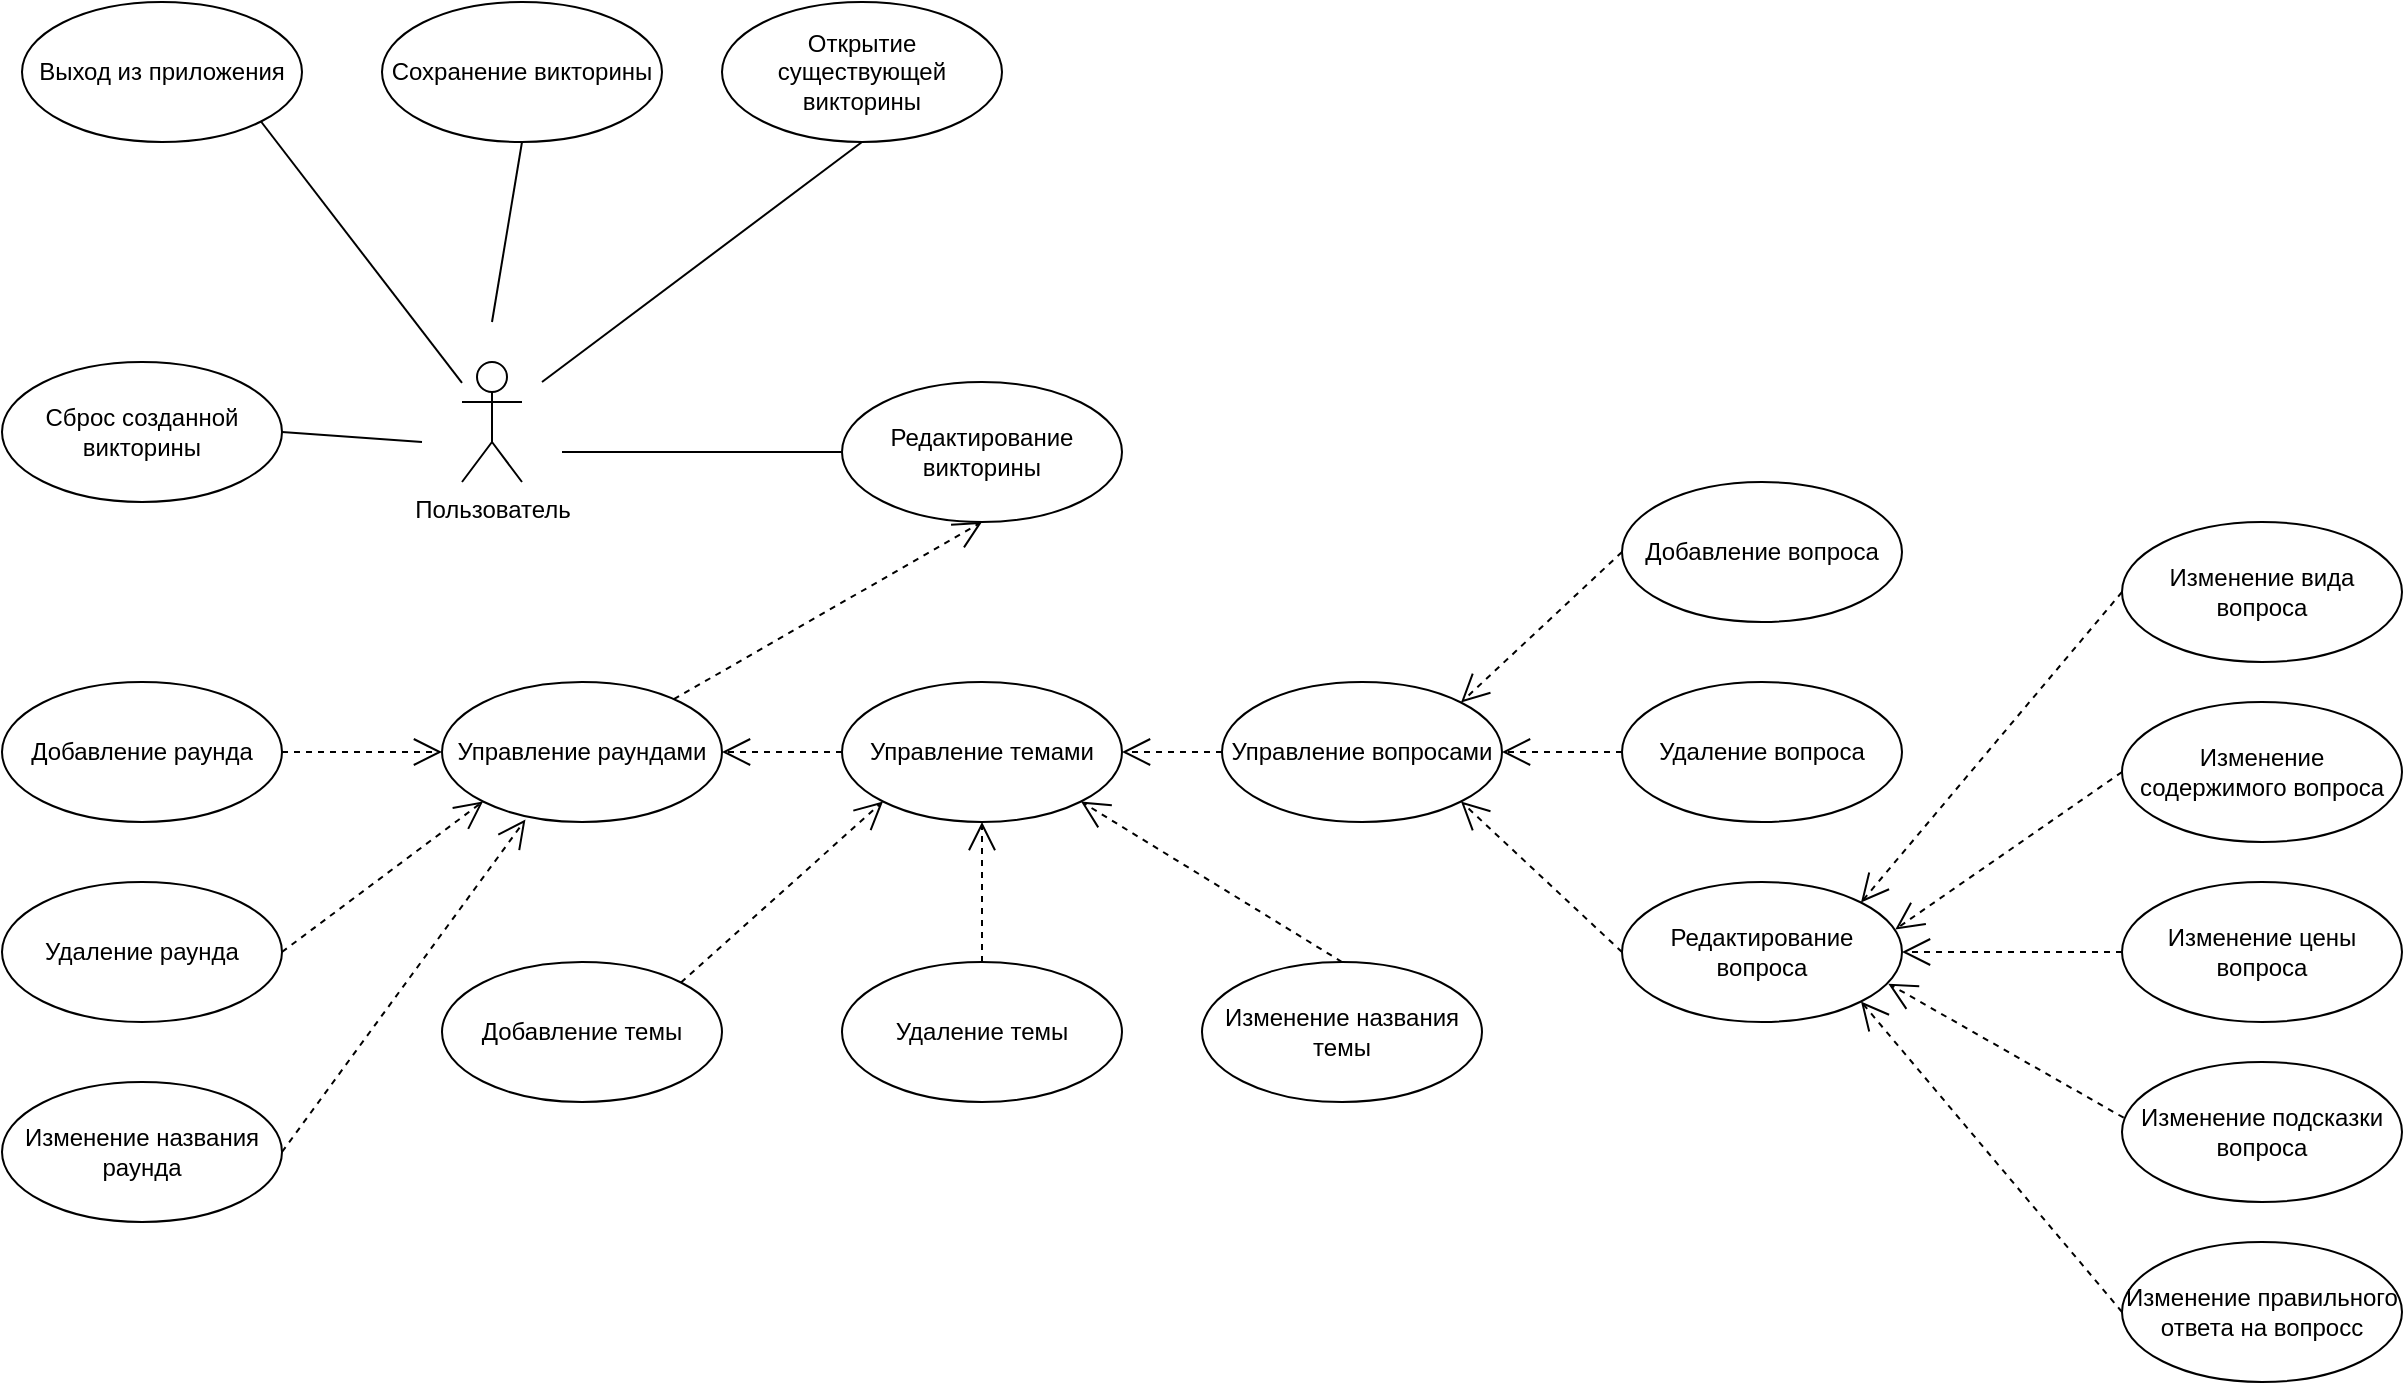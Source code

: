 <mxfile version="14.4.3" type="device"><diagram id="gBVzImfNDz74cVHBCHOD" name="Page-1"><mxGraphModel dx="1278" dy="948" grid="1" gridSize="10" guides="1" tooltips="1" connect="1" arrows="1" fold="1" page="1" pageScale="1" pageWidth="850" pageHeight="1100" math="0" shadow="0"><root><mxCell id="0"/><mxCell id="1" parent="0"/><mxCell id="wkiHpOZ1ZCbrlc2kg0uj-162" value="Пользователь" style="shape=umlActor;verticalLabelPosition=bottom;verticalAlign=top;html=1;strokeWidth=1;" parent="1" vertex="1"><mxGeometry x="250" y="860" width="30" height="60" as="geometry"/></mxCell><mxCell id="wkiHpOZ1ZCbrlc2kg0uj-163" value="Выход из приложения" style="ellipse;whiteSpace=wrap;html=1;strokeWidth=1;" parent="1" vertex="1"><mxGeometry x="30" y="680" width="140" height="70" as="geometry"/></mxCell><mxCell id="wkiHpOZ1ZCbrlc2kg0uj-164" value="" style="endArrow=none;html=1;exitX=1;exitY=1;exitDx=0;exitDy=0;" parent="1" source="wkiHpOZ1ZCbrlc2kg0uj-163" edge="1" target="wkiHpOZ1ZCbrlc2kg0uj-162"><mxGeometry width="50" height="50" relative="1" as="geometry"><mxPoint x="250" y="300" as="sourcePoint"/><mxPoint x="240" y="900" as="targetPoint"/></mxGeometry></mxCell><mxCell id="wkiHpOZ1ZCbrlc2kg0uj-166" value="Управление раундами" style="ellipse;whiteSpace=wrap;html=1;strokeWidth=1;" parent="1" vertex="1"><mxGeometry x="240" y="1020" width="140" height="70" as="geometry"/></mxCell><mxCell id="wkiHpOZ1ZCbrlc2kg0uj-167" value="Управление темами" style="ellipse;whiteSpace=wrap;html=1;strokeWidth=1;" parent="1" vertex="1"><mxGeometry x="440" y="1020" width="140" height="70" as="geometry"/></mxCell><mxCell id="wkiHpOZ1ZCbrlc2kg0uj-168" value="Управление вопросами" style="ellipse;whiteSpace=wrap;html=1;strokeWidth=1;" parent="1" vertex="1"><mxGeometry x="630" y="1020" width="140" height="70" as="geometry"/></mxCell><mxCell id="wkiHpOZ1ZCbrlc2kg0uj-169" value="Редактирование викторины" style="ellipse;whiteSpace=wrap;html=1;strokeWidth=1;" parent="1" vertex="1"><mxGeometry x="440" y="870" width="140" height="70" as="geometry"/></mxCell><mxCell id="wkiHpOZ1ZCbrlc2kg0uj-170" value="Сохранение викторины" style="ellipse;whiteSpace=wrap;html=1;strokeWidth=1;" parent="1" vertex="1"><mxGeometry x="210" y="680" width="140" height="70" as="geometry"/></mxCell><mxCell id="wkiHpOZ1ZCbrlc2kg0uj-171" value="Открытие существующей викторины" style="ellipse;whiteSpace=wrap;html=1;strokeWidth=1;" parent="1" vertex="1"><mxGeometry x="380" y="680" width="140" height="70" as="geometry"/></mxCell><mxCell id="wkiHpOZ1ZCbrlc2kg0uj-172" value="" style="endArrow=none;html=1;exitX=0.5;exitY=1;exitDx=0;exitDy=0;" parent="1" source="wkiHpOZ1ZCbrlc2kg0uj-170" edge="1"><mxGeometry width="50" height="50" relative="1" as="geometry"><mxPoint x="149.497" y="930.251" as="sourcePoint"/><mxPoint x="265" y="840" as="targetPoint"/></mxGeometry></mxCell><mxCell id="wkiHpOZ1ZCbrlc2kg0uj-173" value="" style="endArrow=none;html=1;exitX=0.5;exitY=1;exitDx=0;exitDy=0;" parent="1" source="wkiHpOZ1ZCbrlc2kg0uj-171" edge="1"><mxGeometry width="50" height="50" relative="1" as="geometry"><mxPoint x="159.497" y="940.251" as="sourcePoint"/><mxPoint x="290" y="870" as="targetPoint"/></mxGeometry></mxCell><mxCell id="wkiHpOZ1ZCbrlc2kg0uj-174" value="" style="endArrow=none;html=1;entryX=0;entryY=0.5;entryDx=0;entryDy=0;" parent="1" target="wkiHpOZ1ZCbrlc2kg0uj-169" edge="1"><mxGeometry width="50" height="50" relative="1" as="geometry"><mxPoint x="300" y="905" as="sourcePoint"/><mxPoint x="270" y="930" as="targetPoint"/></mxGeometry></mxCell><mxCell id="wkiHpOZ1ZCbrlc2kg0uj-176" value="" style="endArrow=open;endSize=12;dashed=1;html=1;entryX=0.5;entryY=1;entryDx=0;entryDy=0;" parent="1" source="wkiHpOZ1ZCbrlc2kg0uj-166" target="wkiHpOZ1ZCbrlc2kg0uj-169" edge="1"><mxGeometry width="160" relative="1" as="geometry"><mxPoint x="690" y="855" as="sourcePoint"/><mxPoint x="570" y="600" as="targetPoint"/></mxGeometry></mxCell><mxCell id="U_z8qn31wMn7nvThykUy-1" value="Добавление раунда" style="ellipse;whiteSpace=wrap;html=1;strokeWidth=1;" vertex="1" parent="1"><mxGeometry x="20" y="1020" width="140" height="70" as="geometry"/></mxCell><mxCell id="U_z8qn31wMn7nvThykUy-2" value="Удаление раунда" style="ellipse;whiteSpace=wrap;html=1;strokeWidth=1;" vertex="1" parent="1"><mxGeometry x="20" y="1120" width="140" height="70" as="geometry"/></mxCell><mxCell id="U_z8qn31wMn7nvThykUy-3" value="Сброс созданной викторины" style="ellipse;whiteSpace=wrap;html=1;strokeWidth=1;" vertex="1" parent="1"><mxGeometry x="20" y="860" width="140" height="70" as="geometry"/></mxCell><mxCell id="U_z8qn31wMn7nvThykUy-4" value="" style="endArrow=none;html=1;exitX=1;exitY=0.5;exitDx=0;exitDy=0;" edge="1" parent="1" source="U_z8qn31wMn7nvThykUy-3"><mxGeometry width="50" height="50" relative="1" as="geometry"><mxPoint x="159.497" y="1110.251" as="sourcePoint"/><mxPoint x="230" y="900" as="targetPoint"/></mxGeometry></mxCell><mxCell id="U_z8qn31wMn7nvThykUy-5" value="Изменение названия раунда" style="ellipse;whiteSpace=wrap;html=1;strokeWidth=1;" vertex="1" parent="1"><mxGeometry x="20" y="1220" width="140" height="70" as="geometry"/></mxCell><mxCell id="U_z8qn31wMn7nvThykUy-7" value="" style="endArrow=open;endSize=12;dashed=1;html=1;entryX=0;entryY=0.5;entryDx=0;entryDy=0;exitX=1;exitY=0.5;exitDx=0;exitDy=0;" edge="1" parent="1" source="U_z8qn31wMn7nvThykUy-1" target="wkiHpOZ1ZCbrlc2kg0uj-166"><mxGeometry width="160" relative="1" as="geometry"><mxPoint x="323.063" y="1030.034" as="sourcePoint"/><mxPoint x="330" y="950" as="targetPoint"/></mxGeometry></mxCell><mxCell id="U_z8qn31wMn7nvThykUy-8" value="" style="endArrow=open;endSize=12;dashed=1;html=1;entryX=0;entryY=1;entryDx=0;entryDy=0;exitX=1;exitY=0.5;exitDx=0;exitDy=0;" edge="1" parent="1" source="U_z8qn31wMn7nvThykUy-2" target="wkiHpOZ1ZCbrlc2kg0uj-166"><mxGeometry width="160" relative="1" as="geometry"><mxPoint x="170" y="1065.0" as="sourcePoint"/><mxPoint x="250" y="1065.0" as="targetPoint"/></mxGeometry></mxCell><mxCell id="U_z8qn31wMn7nvThykUy-9" value="" style="endArrow=open;endSize=12;dashed=1;html=1;entryX=0.298;entryY=0.983;entryDx=0;entryDy=0;exitX=1;exitY=0.5;exitDx=0;exitDy=0;entryPerimeter=0;" edge="1" parent="1" source="U_z8qn31wMn7nvThykUy-5" target="wkiHpOZ1ZCbrlc2kg0uj-166"><mxGeometry width="160" relative="1" as="geometry"><mxPoint x="170" y="1165.0" as="sourcePoint"/><mxPoint x="270.503" y="1089.749" as="targetPoint"/></mxGeometry></mxCell><mxCell id="U_z8qn31wMn7nvThykUy-10" value="" style="endArrow=open;endSize=12;dashed=1;html=1;entryX=1;entryY=0.5;entryDx=0;entryDy=0;exitX=0;exitY=0.5;exitDx=0;exitDy=0;" edge="1" parent="1" source="wkiHpOZ1ZCbrlc2kg0uj-167" target="wkiHpOZ1ZCbrlc2kg0uj-166"><mxGeometry width="160" relative="1" as="geometry"><mxPoint x="323.063" y="1030.034" as="sourcePoint"/><mxPoint x="330" y="950" as="targetPoint"/></mxGeometry></mxCell><mxCell id="U_z8qn31wMn7nvThykUy-11" value="Добавление темы" style="ellipse;whiteSpace=wrap;html=1;strokeWidth=1;" vertex="1" parent="1"><mxGeometry x="240" y="1160" width="140" height="70" as="geometry"/></mxCell><mxCell id="U_z8qn31wMn7nvThykUy-12" value="Удаление темы" style="ellipse;whiteSpace=wrap;html=1;strokeWidth=1;" vertex="1" parent="1"><mxGeometry x="440" y="1160" width="140" height="70" as="geometry"/></mxCell><mxCell id="U_z8qn31wMn7nvThykUy-13" value="Изменение названия темы" style="ellipse;whiteSpace=wrap;html=1;strokeWidth=1;" vertex="1" parent="1"><mxGeometry x="620" y="1160" width="140" height="70" as="geometry"/></mxCell><mxCell id="U_z8qn31wMn7nvThykUy-14" value="" style="endArrow=open;endSize=12;dashed=1;html=1;entryX=0;entryY=1;entryDx=0;entryDy=0;exitX=1;exitY=0;exitDx=0;exitDy=0;" edge="1" parent="1" source="U_z8qn31wMn7nvThykUy-11" target="wkiHpOZ1ZCbrlc2kg0uj-167"><mxGeometry width="160" relative="1" as="geometry"><mxPoint x="170" y="1265.0" as="sourcePoint"/><mxPoint x="291.72" y="1098.81" as="targetPoint"/></mxGeometry></mxCell><mxCell id="U_z8qn31wMn7nvThykUy-15" value="" style="endArrow=open;endSize=12;dashed=1;html=1;entryX=0.5;entryY=1;entryDx=0;entryDy=0;exitX=0.5;exitY=0;exitDx=0;exitDy=0;" edge="1" parent="1" source="U_z8qn31wMn7nvThykUy-12" target="wkiHpOZ1ZCbrlc2kg0uj-167"><mxGeometry width="160" relative="1" as="geometry"><mxPoint x="180" y="1275.0" as="sourcePoint"/><mxPoint x="301.72" y="1108.81" as="targetPoint"/></mxGeometry></mxCell><mxCell id="U_z8qn31wMn7nvThykUy-16" value="" style="endArrow=open;endSize=12;dashed=1;html=1;entryX=1;entryY=1;entryDx=0;entryDy=0;exitX=0.5;exitY=0;exitDx=0;exitDy=0;" edge="1" parent="1" source="U_z8qn31wMn7nvThykUy-13" target="wkiHpOZ1ZCbrlc2kg0uj-167"><mxGeometry width="160" relative="1" as="geometry"><mxPoint x="190" y="1285.0" as="sourcePoint"/><mxPoint x="311.72" y="1118.81" as="targetPoint"/></mxGeometry></mxCell><mxCell id="U_z8qn31wMn7nvThykUy-17" value="" style="endArrow=open;endSize=12;dashed=1;html=1;entryX=1;entryY=0.5;entryDx=0;entryDy=0;exitX=0;exitY=0.5;exitDx=0;exitDy=0;" edge="1" parent="1" source="wkiHpOZ1ZCbrlc2kg0uj-168" target="wkiHpOZ1ZCbrlc2kg0uj-167"><mxGeometry width="160" relative="1" as="geometry"><mxPoint x="369.919" y="1180.464" as="sourcePoint"/><mxPoint x="470.081" y="1089.536" as="targetPoint"/></mxGeometry></mxCell><mxCell id="U_z8qn31wMn7nvThykUy-18" value="Добавление вопроса" style="ellipse;whiteSpace=wrap;html=1;strokeWidth=1;" vertex="1" parent="1"><mxGeometry x="830" y="920" width="140" height="70" as="geometry"/></mxCell><mxCell id="U_z8qn31wMn7nvThykUy-19" value="Удаление вопроса" style="ellipse;whiteSpace=wrap;html=1;strokeWidth=1;" vertex="1" parent="1"><mxGeometry x="830" y="1020" width="140" height="70" as="geometry"/></mxCell><mxCell id="U_z8qn31wMn7nvThykUy-20" value="Редактирование вопроса" style="ellipse;whiteSpace=wrap;html=1;strokeWidth=1;" vertex="1" parent="1"><mxGeometry x="830" y="1120" width="140" height="70" as="geometry"/></mxCell><mxCell id="U_z8qn31wMn7nvThykUy-21" value="" style="endArrow=open;endSize=12;dashed=1;html=1;entryX=1;entryY=0;entryDx=0;entryDy=0;exitX=0;exitY=0.5;exitDx=0;exitDy=0;" edge="1" parent="1" source="U_z8qn31wMn7nvThykUy-18" target="wkiHpOZ1ZCbrlc2kg0uj-168"><mxGeometry width="160" relative="1" as="geometry"><mxPoint x="640" y="1065" as="sourcePoint"/><mxPoint x="590.0" y="1065" as="targetPoint"/></mxGeometry></mxCell><mxCell id="U_z8qn31wMn7nvThykUy-22" value="" style="endArrow=open;endSize=12;dashed=1;html=1;entryX=1;entryY=0.5;entryDx=0;entryDy=0;exitX=0;exitY=0.5;exitDx=0;exitDy=0;" edge="1" parent="1" source="U_z8qn31wMn7nvThykUy-19" target="wkiHpOZ1ZCbrlc2kg0uj-168"><mxGeometry width="160" relative="1" as="geometry"><mxPoint x="650" y="1075" as="sourcePoint"/><mxPoint x="600.0" y="1075" as="targetPoint"/></mxGeometry></mxCell><mxCell id="U_z8qn31wMn7nvThykUy-23" value="" style="endArrow=open;endSize=12;dashed=1;html=1;entryX=1;entryY=1;entryDx=0;entryDy=0;exitX=0;exitY=0.5;exitDx=0;exitDy=0;" edge="1" parent="1" source="U_z8qn31wMn7nvThykUy-20" target="wkiHpOZ1ZCbrlc2kg0uj-168"><mxGeometry width="160" relative="1" as="geometry"><mxPoint x="660" y="1085" as="sourcePoint"/><mxPoint x="610.0" y="1085" as="targetPoint"/></mxGeometry></mxCell><mxCell id="U_z8qn31wMn7nvThykUy-24" value="Изменение вида вопроса" style="ellipse;whiteSpace=wrap;html=1;strokeWidth=1;" vertex="1" parent="1"><mxGeometry x="1080" y="940" width="140" height="70" as="geometry"/></mxCell><mxCell id="U_z8qn31wMn7nvThykUy-25" value="Изменение содержимого вопроса" style="ellipse;whiteSpace=wrap;html=1;strokeWidth=1;" vertex="1" parent="1"><mxGeometry x="1080" y="1030" width="140" height="70" as="geometry"/></mxCell><mxCell id="U_z8qn31wMn7nvThykUy-26" value="Изменение цены вопроса" style="ellipse;whiteSpace=wrap;html=1;strokeWidth=1;" vertex="1" parent="1"><mxGeometry x="1080" y="1120" width="140" height="70" as="geometry"/></mxCell><mxCell id="U_z8qn31wMn7nvThykUy-27" value="Изменение подсказки вопроса" style="ellipse;whiteSpace=wrap;html=1;strokeWidth=1;" vertex="1" parent="1"><mxGeometry x="1080" y="1210" width="140" height="70" as="geometry"/></mxCell><mxCell id="U_z8qn31wMn7nvThykUy-28" value="Изменение правильного ответа на вопросс" style="ellipse;whiteSpace=wrap;html=1;strokeWidth=1;" vertex="1" parent="1"><mxGeometry x="1080" y="1300" width="140" height="70" as="geometry"/></mxCell><mxCell id="U_z8qn31wMn7nvThykUy-29" value="" style="endArrow=open;endSize=12;dashed=1;html=1;entryX=1;entryY=0;entryDx=0;entryDy=0;exitX=0;exitY=0.5;exitDx=0;exitDy=0;" edge="1" parent="1" source="U_z8qn31wMn7nvThykUy-24" target="U_z8qn31wMn7nvThykUy-20"><mxGeometry width="160" relative="1" as="geometry"><mxPoint x="840" y="1165" as="sourcePoint"/><mxPoint x="759.919" y="1089.536" as="targetPoint"/></mxGeometry></mxCell><mxCell id="U_z8qn31wMn7nvThykUy-30" value="" style="endArrow=open;endSize=12;dashed=1;html=1;entryX=0.976;entryY=0.339;entryDx=0;entryDy=0;exitX=0;exitY=0.5;exitDx=0;exitDy=0;entryPerimeter=0;" edge="1" parent="1" source="U_z8qn31wMn7nvThykUy-25" target="U_z8qn31wMn7nvThykUy-20"><mxGeometry width="160" relative="1" as="geometry"><mxPoint x="840" y="1165" as="sourcePoint"/><mxPoint x="759.919" y="1089.536" as="targetPoint"/></mxGeometry></mxCell><mxCell id="U_z8qn31wMn7nvThykUy-31" value="" style="endArrow=open;endSize=12;dashed=1;html=1;entryX=1;entryY=0.5;entryDx=0;entryDy=0;exitX=0;exitY=0.5;exitDx=0;exitDy=0;" edge="1" parent="1" source="U_z8qn31wMn7nvThykUy-26" target="U_z8qn31wMn7nvThykUy-20"><mxGeometry width="160" relative="1" as="geometry"><mxPoint x="840" y="1165" as="sourcePoint"/><mxPoint x="759.919" y="1089.536" as="targetPoint"/></mxGeometry></mxCell><mxCell id="U_z8qn31wMn7nvThykUy-32" value="" style="endArrow=open;endSize=12;dashed=1;html=1;entryX=0.951;entryY=0.726;entryDx=0;entryDy=0;exitX=0.006;exitY=0.398;exitDx=0;exitDy=0;entryPerimeter=0;exitPerimeter=0;" edge="1" parent="1" source="U_z8qn31wMn7nvThykUy-27" target="U_z8qn31wMn7nvThykUy-20"><mxGeometry width="160" relative="1" as="geometry"><mxPoint x="850" y="1175" as="sourcePoint"/><mxPoint x="769.919" y="1099.536" as="targetPoint"/></mxGeometry></mxCell><mxCell id="U_z8qn31wMn7nvThykUy-33" value="" style="endArrow=open;endSize=12;dashed=1;html=1;entryX=1;entryY=1;entryDx=0;entryDy=0;exitX=0;exitY=0.5;exitDx=0;exitDy=0;" edge="1" parent="1" source="U_z8qn31wMn7nvThykUy-28" target="U_z8qn31wMn7nvThykUy-20"><mxGeometry width="160" relative="1" as="geometry"><mxPoint x="860" y="1185" as="sourcePoint"/><mxPoint x="779.919" y="1109.536" as="targetPoint"/></mxGeometry></mxCell></root></mxGraphModel></diagram></mxfile>